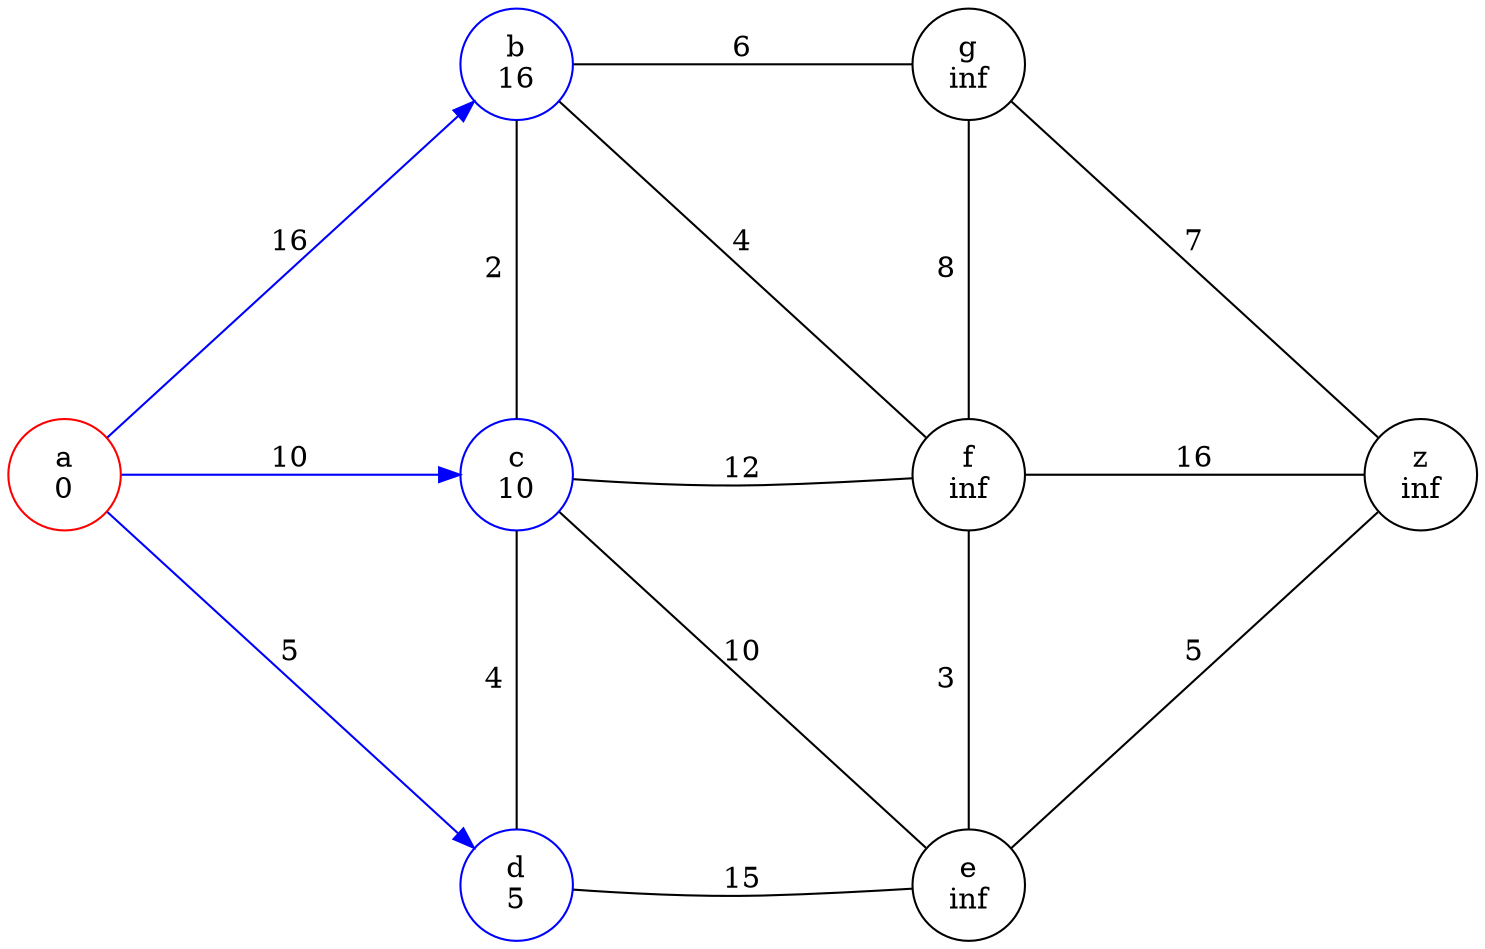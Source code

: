 digraph {
    rankdir=LR
    splines=true;
    overlap=scalexy;
    ranksep=2
    nodesep=1

    a -> b [label="16", color=blue]
    a -> c [label="10", color=blue]
    a -> d [label="5", color=blue]

    b -> c [label="2", dir=none]
    c -> d [label="4", dir=none]

    b -> g [label="6", dir=none]
    b -> f [label="4", dir=none]


    c -> f [label="12", dir=none]
    c -> e [label="10", dir=none]

    d -> e [label="15", dir=none]

    g -> f [label="8", dir=none]
    f -> e [label="3", dir=none]

    g -> z [label="7", dir=none]
    f -> z [label="16", dir=none]
    e -> z [label="5", dir=none]

    {rank=same; b c d}
    {rank=same; g f e}

    a [color=red, label="a\n0"]
    b [color=blue, label="b\n16"]
    c [color=blue, label="c\n10"]
    d [color=blue, label="d\n5"]
    e [color=black, label="e\ninf"]
    f [color=black, label="f\ninf"]
    g [color=black, label="g\ninf"]
    z [color=black, label="z\ninf"]
}
